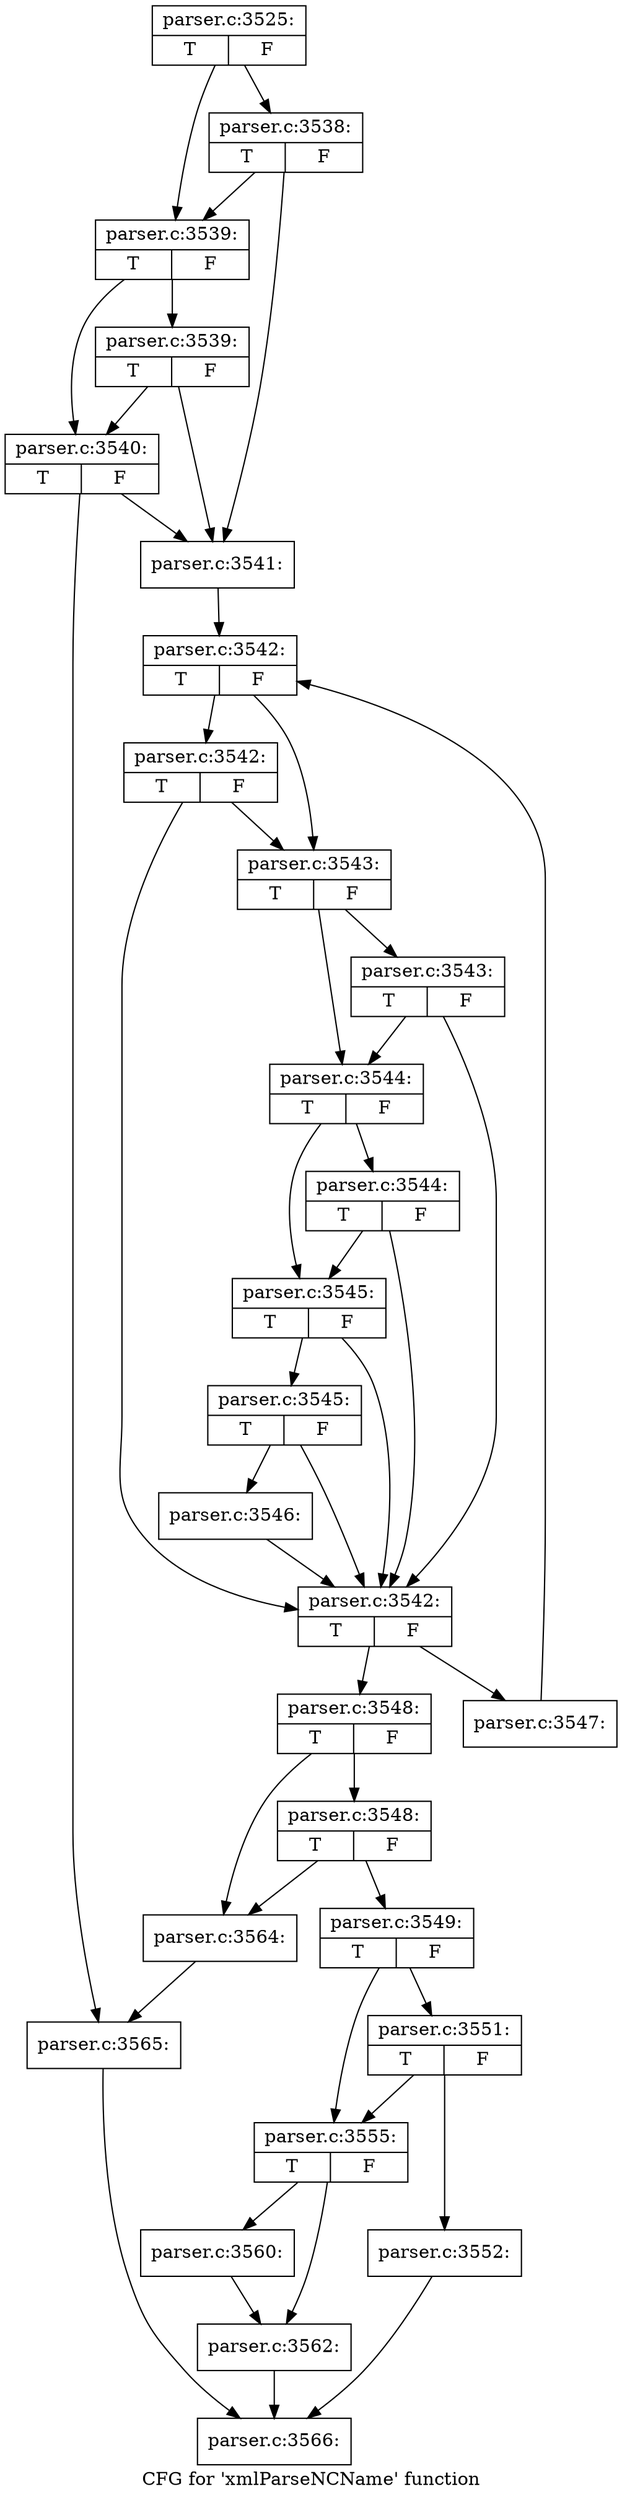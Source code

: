 digraph "CFG for 'xmlParseNCName' function" {
	label="CFG for 'xmlParseNCName' function";

	Node0x4cccbf0 [shape=record,label="{parser.c:3525:|{<s0>T|<s1>F}}"];
	Node0x4cccbf0 -> Node0x4cd8a40;
	Node0x4cccbf0 -> Node0x4cd89c0;
	Node0x4cd8a40 [shape=record,label="{parser.c:3538:|{<s0>T|<s1>F}}"];
	Node0x4cd8a40 -> Node0x4cd88a0;
	Node0x4cd8a40 -> Node0x4cd89c0;
	Node0x4cd89c0 [shape=record,label="{parser.c:3539:|{<s0>T|<s1>F}}"];
	Node0x4cd89c0 -> Node0x4cd9100;
	Node0x4cd89c0 -> Node0x4cd8940;
	Node0x4cd9100 [shape=record,label="{parser.c:3539:|{<s0>T|<s1>F}}"];
	Node0x4cd9100 -> Node0x4cd88a0;
	Node0x4cd9100 -> Node0x4cd8940;
	Node0x4cd8940 [shape=record,label="{parser.c:3540:|{<s0>T|<s1>F}}"];
	Node0x4cd8940 -> Node0x4cd88a0;
	Node0x4cd8940 -> Node0x4cd88f0;
	Node0x4cd88a0 [shape=record,label="{parser.c:3541:}"];
	Node0x4cd88a0 -> Node0x4cd9c60;
	Node0x4cd9c60 [shape=record,label="{parser.c:3542:|{<s0>T|<s1>F}}"];
	Node0x4cd9c60 -> Node0x4cda1a0;
	Node0x4cd9c60 -> Node0x4cda120;
	Node0x4cda1a0 [shape=record,label="{parser.c:3542:|{<s0>T|<s1>F}}"];
	Node0x4cda1a0 -> Node0x4cd9f00;
	Node0x4cda1a0 -> Node0x4cda120;
	Node0x4cda120 [shape=record,label="{parser.c:3543:|{<s0>T|<s1>F}}"];
	Node0x4cda120 -> Node0x4cda760;
	Node0x4cda120 -> Node0x4cda0a0;
	Node0x4cda760 [shape=record,label="{parser.c:3543:|{<s0>T|<s1>F}}"];
	Node0x4cda760 -> Node0x4cd9f00;
	Node0x4cda760 -> Node0x4cda0a0;
	Node0x4cda0a0 [shape=record,label="{parser.c:3544:|{<s0>T|<s1>F}}"];
	Node0x4cda0a0 -> Node0x4cdadc0;
	Node0x4cda0a0 -> Node0x4cda020;
	Node0x4cdadc0 [shape=record,label="{parser.c:3544:|{<s0>T|<s1>F}}"];
	Node0x4cdadc0 -> Node0x4cd9f00;
	Node0x4cdadc0 -> Node0x4cda020;
	Node0x4cda020 [shape=record,label="{parser.c:3545:|{<s0>T|<s1>F}}"];
	Node0x4cda020 -> Node0x4cd9f00;
	Node0x4cda020 -> Node0x4cd9fa0;
	Node0x4cd9fa0 [shape=record,label="{parser.c:3545:|{<s0>T|<s1>F}}"];
	Node0x4cd9fa0 -> Node0x4cd9f00;
	Node0x4cd9fa0 -> Node0x4cd9f50;
	Node0x4cd9f50 [shape=record,label="{parser.c:3546:}"];
	Node0x4cd9f50 -> Node0x4cd9f00;
	Node0x4cd9f00 [shape=record,label="{parser.c:3542:|{<s0>T|<s1>F}}"];
	Node0x4cd9f00 -> Node0x4cdba00;
	Node0x4cd9f00 -> Node0x4cd9e80;
	Node0x4cdba00 [shape=record,label="{parser.c:3547:}"];
	Node0x4cdba00 -> Node0x4cd9c60;
	Node0x4cd9e80 [shape=record,label="{parser.c:3548:|{<s0>T|<s1>F}}"];
	Node0x4cd9e80 -> Node0x4cdc250;
	Node0x4cd9e80 -> Node0x4cdc200;
	Node0x4cdc250 [shape=record,label="{parser.c:3548:|{<s0>T|<s1>F}}"];
	Node0x4cdc250 -> Node0x4cdc1b0;
	Node0x4cdc250 -> Node0x4cdc200;
	Node0x4cdc1b0 [shape=record,label="{parser.c:3549:|{<s0>T|<s1>F}}"];
	Node0x4cdc1b0 -> Node0x4cdd090;
	Node0x4cdc1b0 -> Node0x4cdd040;
	Node0x4cdd090 [shape=record,label="{parser.c:3551:|{<s0>T|<s1>F}}"];
	Node0x4cdd090 -> Node0x4cdcff0;
	Node0x4cdd090 -> Node0x4cdd040;
	Node0x4cdcff0 [shape=record,label="{parser.c:3552:}"];
	Node0x4cdcff0 -> Node0x4cd4850;
	Node0x4cdd040 [shape=record,label="{parser.c:3555:|{<s0>T|<s1>F}}"];
	Node0x4cdd040 -> Node0x4cdef50;
	Node0x4cdd040 -> Node0x4cdefa0;
	Node0x4cdef50 [shape=record,label="{parser.c:3560:}"];
	Node0x4cdef50 -> Node0x4cdefa0;
	Node0x4cdefa0 [shape=record,label="{parser.c:3562:}"];
	Node0x4cdefa0 -> Node0x4cd4850;
	Node0x4cdc200 [shape=record,label="{parser.c:3564:}"];
	Node0x4cdc200 -> Node0x4cd88f0;
	Node0x4cd88f0 [shape=record,label="{parser.c:3565:}"];
	Node0x4cd88f0 -> Node0x4cd4850;
	Node0x4cd4850 [shape=record,label="{parser.c:3566:}"];
}

